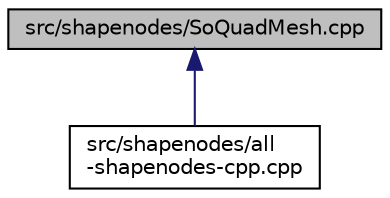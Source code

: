 digraph "src/shapenodes/SoQuadMesh.cpp"
{
 // LATEX_PDF_SIZE
  edge [fontname="Helvetica",fontsize="10",labelfontname="Helvetica",labelfontsize="10"];
  node [fontname="Helvetica",fontsize="10",shape=record];
  Node1 [label="src/shapenodes/SoQuadMesh.cpp",height=0.2,width=0.4,color="black", fillcolor="grey75", style="filled", fontcolor="black",tooltip=" "];
  Node1 -> Node2 [dir="back",color="midnightblue",fontsize="10",style="solid",fontname="Helvetica"];
  Node2 [label="src/shapenodes/all\l-shapenodes-cpp.cpp",height=0.2,width=0.4,color="black", fillcolor="white", style="filled",URL="$all-shapenodes-cpp_8cpp.html",tooltip=" "];
}
